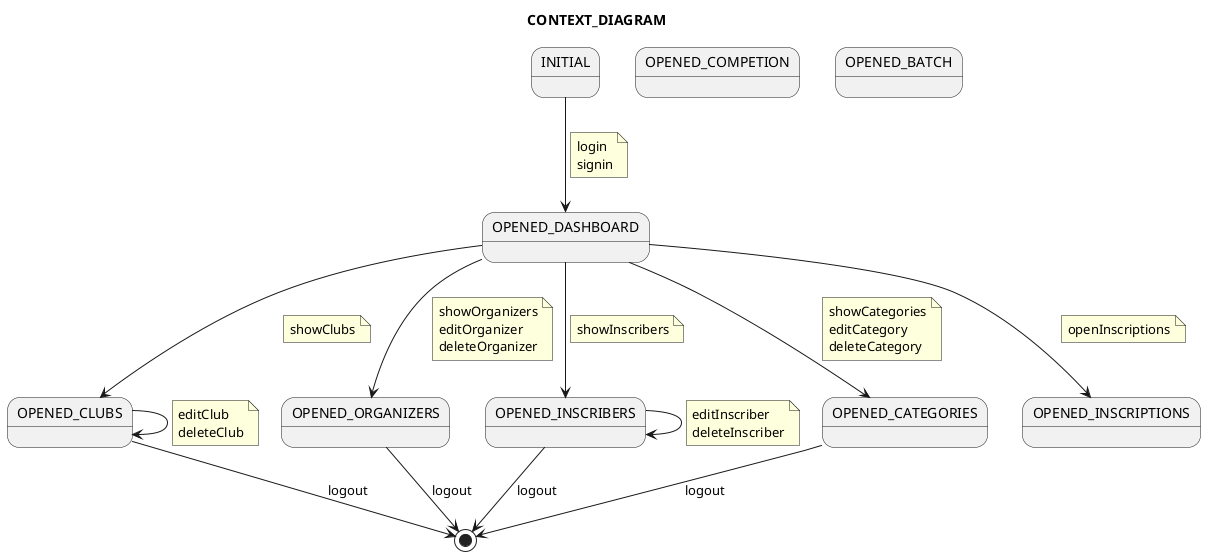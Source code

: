 @startuml
title CONTEXT_DIAGRAM

state INITIAL
state OPENED_DASHBOARD
state OPENED_CLUBS
state OPENED_ORGANIZERS
state OPENED_INSCRIBERS
state OPENED_CATEGORIES
state OPENED_INSCRIPTIONS

state OPENED_COMPETION
state OPENED_BATCH


INITIAL --> OPENED_DASHBOARD
note on link
  login
  signin
end note

OPENED_DASHBOARD --> OPENED_CLUBS
note on link
  showClubs
end note

OPENED_DASHBOARD --> OPENED_ORGANIZERS
note on link
  showOrganizers
  editOrganizer
  deleteOrganizer
end note

OPENED_DASHBOARD --> OPENED_INSCRIBERS
note on link
  showInscribers
end note

OPENED_INSCRIBERS --> OPENED_INSCRIBERS
note on link
  editInscriber
  deleteInscriber
end note

OPENED_DASHBOARD --> OPENED_CATEGORIES
note on link
  showCategories
  editCategory
  deleteCategory
end note

OPENED_CLUBS --> [*] : logout

OPENED_CLUBS --> OPENED_CLUBS
note on link
  editClub
  deleteClub
end note

OPENED_ORGANIZERS --> [*] : logout
OPENED_INSCRIBERS --> [*] : logout
OPENED_CATEGORIES --> [*] : logout

OPENED_DASHBOARD --> OPENED_INSCRIPTIONS
note on link
  openInscriptions
end note



'[*] --> NotShooting
'
'state NotShooting {
'  [*] --> Idle
'  Idle --> Configuring : EvConfig
'  Configuring --> Idle : EvConfig
'}
'
'state Configuring {
'  [*] --> NewValueSelection
'  NewValueSelection --> NewValuePreview : EvNewValue
'  NewValuePreview --> NewValueSelection : EvNewValueRejected
'  NewValuePreview --> NewValueSelection : EvNewValueSaved
'
'  state NewValuePreview {
'     State1 -> State2
'  }
'
'}
@enduml